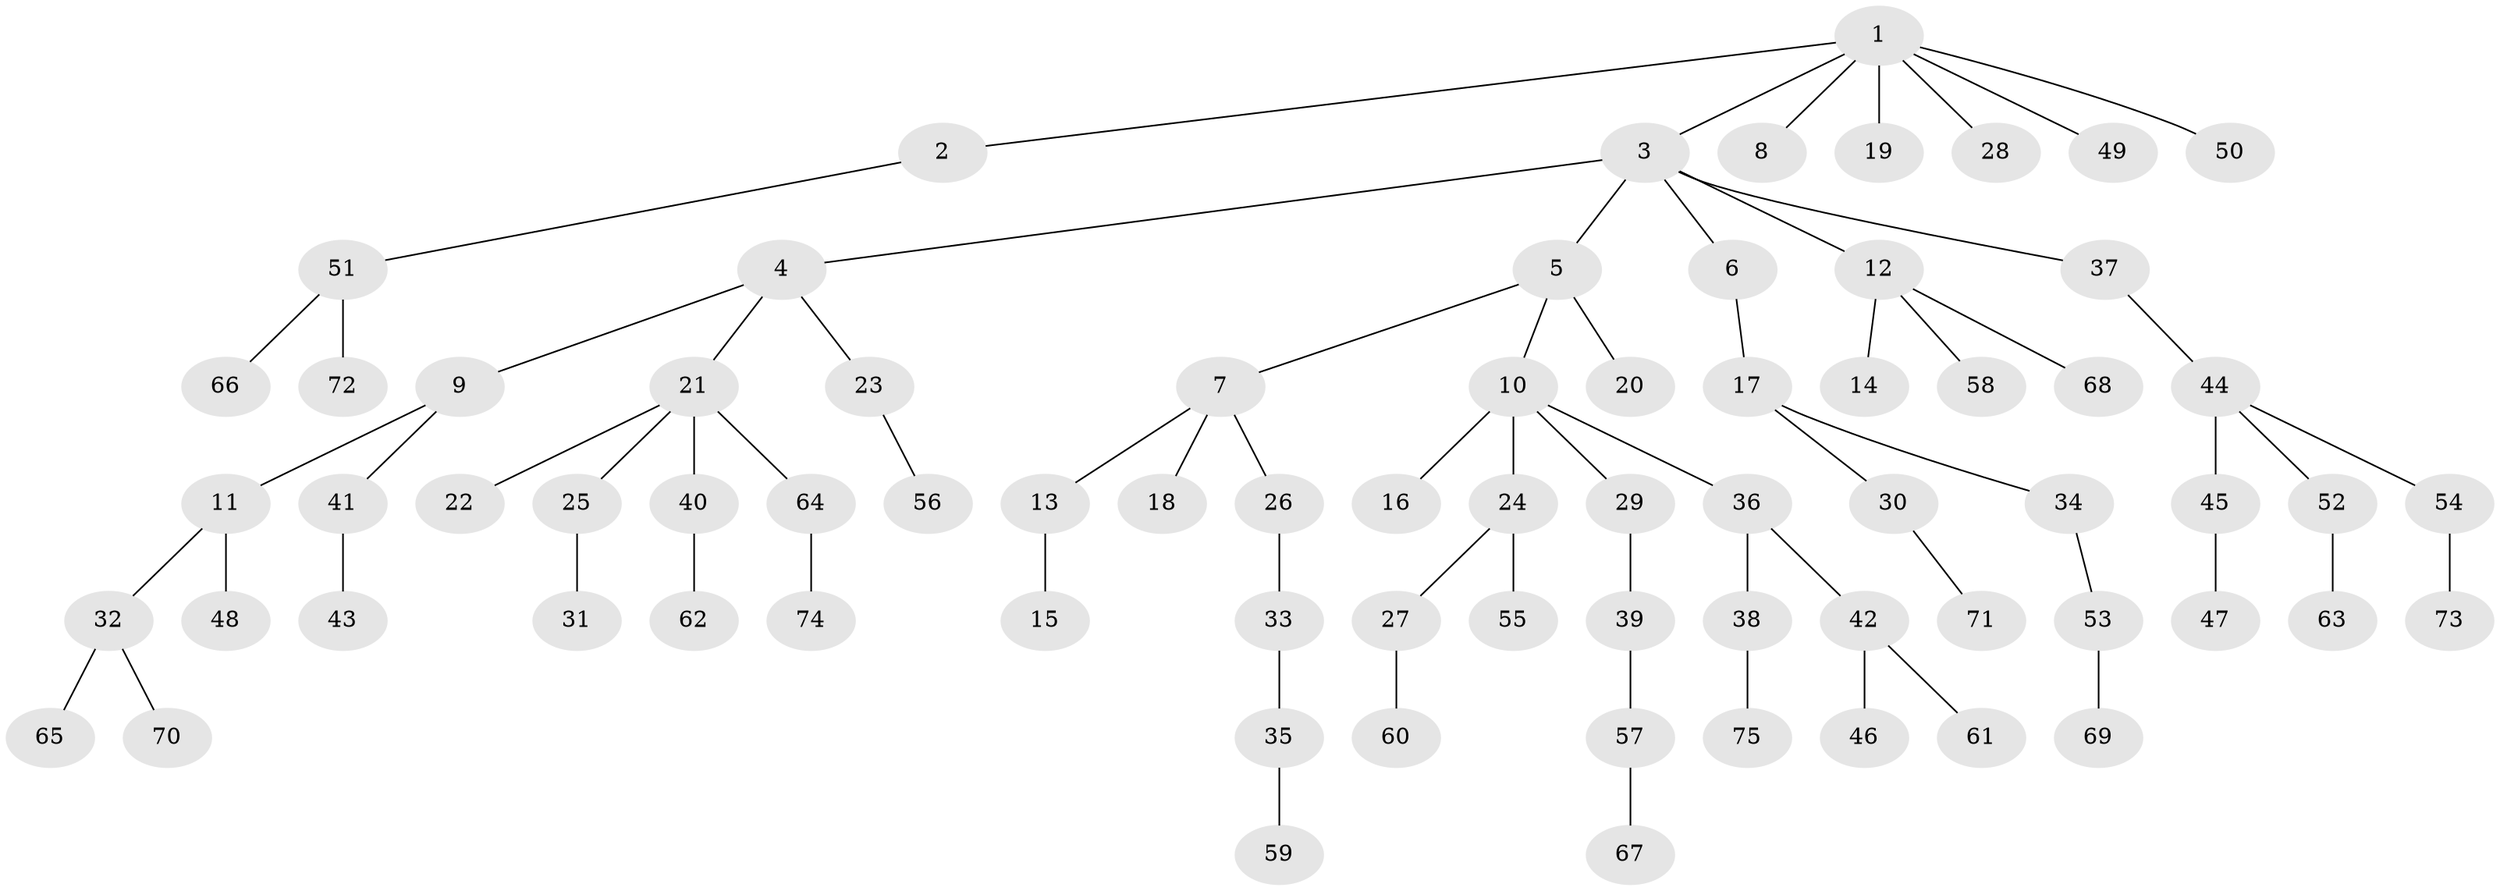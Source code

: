 // coarse degree distribution, {6: 0.03773584905660377, 4: 0.09433962264150944, 2: 0.2641509433962264, 3: 0.11320754716981132, 1: 0.49056603773584906}
// Generated by graph-tools (version 1.1) at 2025/37/03/04/25 23:37:20]
// undirected, 75 vertices, 74 edges
graph export_dot {
  node [color=gray90,style=filled];
  1;
  2;
  3;
  4;
  5;
  6;
  7;
  8;
  9;
  10;
  11;
  12;
  13;
  14;
  15;
  16;
  17;
  18;
  19;
  20;
  21;
  22;
  23;
  24;
  25;
  26;
  27;
  28;
  29;
  30;
  31;
  32;
  33;
  34;
  35;
  36;
  37;
  38;
  39;
  40;
  41;
  42;
  43;
  44;
  45;
  46;
  47;
  48;
  49;
  50;
  51;
  52;
  53;
  54;
  55;
  56;
  57;
  58;
  59;
  60;
  61;
  62;
  63;
  64;
  65;
  66;
  67;
  68;
  69;
  70;
  71;
  72;
  73;
  74;
  75;
  1 -- 2;
  1 -- 3;
  1 -- 8;
  1 -- 19;
  1 -- 28;
  1 -- 49;
  1 -- 50;
  2 -- 51;
  3 -- 4;
  3 -- 5;
  3 -- 6;
  3 -- 12;
  3 -- 37;
  4 -- 9;
  4 -- 21;
  4 -- 23;
  5 -- 7;
  5 -- 10;
  5 -- 20;
  6 -- 17;
  7 -- 13;
  7 -- 18;
  7 -- 26;
  9 -- 11;
  9 -- 41;
  10 -- 16;
  10 -- 24;
  10 -- 29;
  10 -- 36;
  11 -- 32;
  11 -- 48;
  12 -- 14;
  12 -- 58;
  12 -- 68;
  13 -- 15;
  17 -- 30;
  17 -- 34;
  21 -- 22;
  21 -- 25;
  21 -- 40;
  21 -- 64;
  23 -- 56;
  24 -- 27;
  24 -- 55;
  25 -- 31;
  26 -- 33;
  27 -- 60;
  29 -- 39;
  30 -- 71;
  32 -- 65;
  32 -- 70;
  33 -- 35;
  34 -- 53;
  35 -- 59;
  36 -- 38;
  36 -- 42;
  37 -- 44;
  38 -- 75;
  39 -- 57;
  40 -- 62;
  41 -- 43;
  42 -- 46;
  42 -- 61;
  44 -- 45;
  44 -- 52;
  44 -- 54;
  45 -- 47;
  51 -- 66;
  51 -- 72;
  52 -- 63;
  53 -- 69;
  54 -- 73;
  57 -- 67;
  64 -- 74;
}

